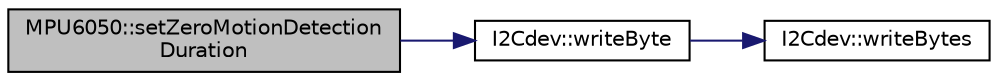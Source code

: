 digraph "MPU6050::setZeroMotionDetectionDuration"
{
  edge [fontname="Helvetica",fontsize="10",labelfontname="Helvetica",labelfontsize="10"];
  node [fontname="Helvetica",fontsize="10",shape=record];
  rankdir="LR";
  Node1408 [label="MPU6050::setZeroMotionDetection\lDuration",height=0.2,width=0.4,color="black", fillcolor="grey75", style="filled", fontcolor="black"];
  Node1408 -> Node1409 [color="midnightblue",fontsize="10",style="solid",fontname="Helvetica"];
  Node1409 [label="I2Cdev::writeByte",height=0.2,width=0.4,color="black", fillcolor="white", style="filled",URL="$class_i2_cdev.html#aeb297637ef985cd562da465ba61b7042",tooltip="Write single byte to an 8-bit device register. "];
  Node1409 -> Node1410 [color="midnightblue",fontsize="10",style="solid",fontname="Helvetica"];
  Node1410 [label="I2Cdev::writeBytes",height=0.2,width=0.4,color="black", fillcolor="white", style="filled",URL="$class_i2_cdev.html#aa4e39cac6c0eac5112f9132084bcc93e"];
}
